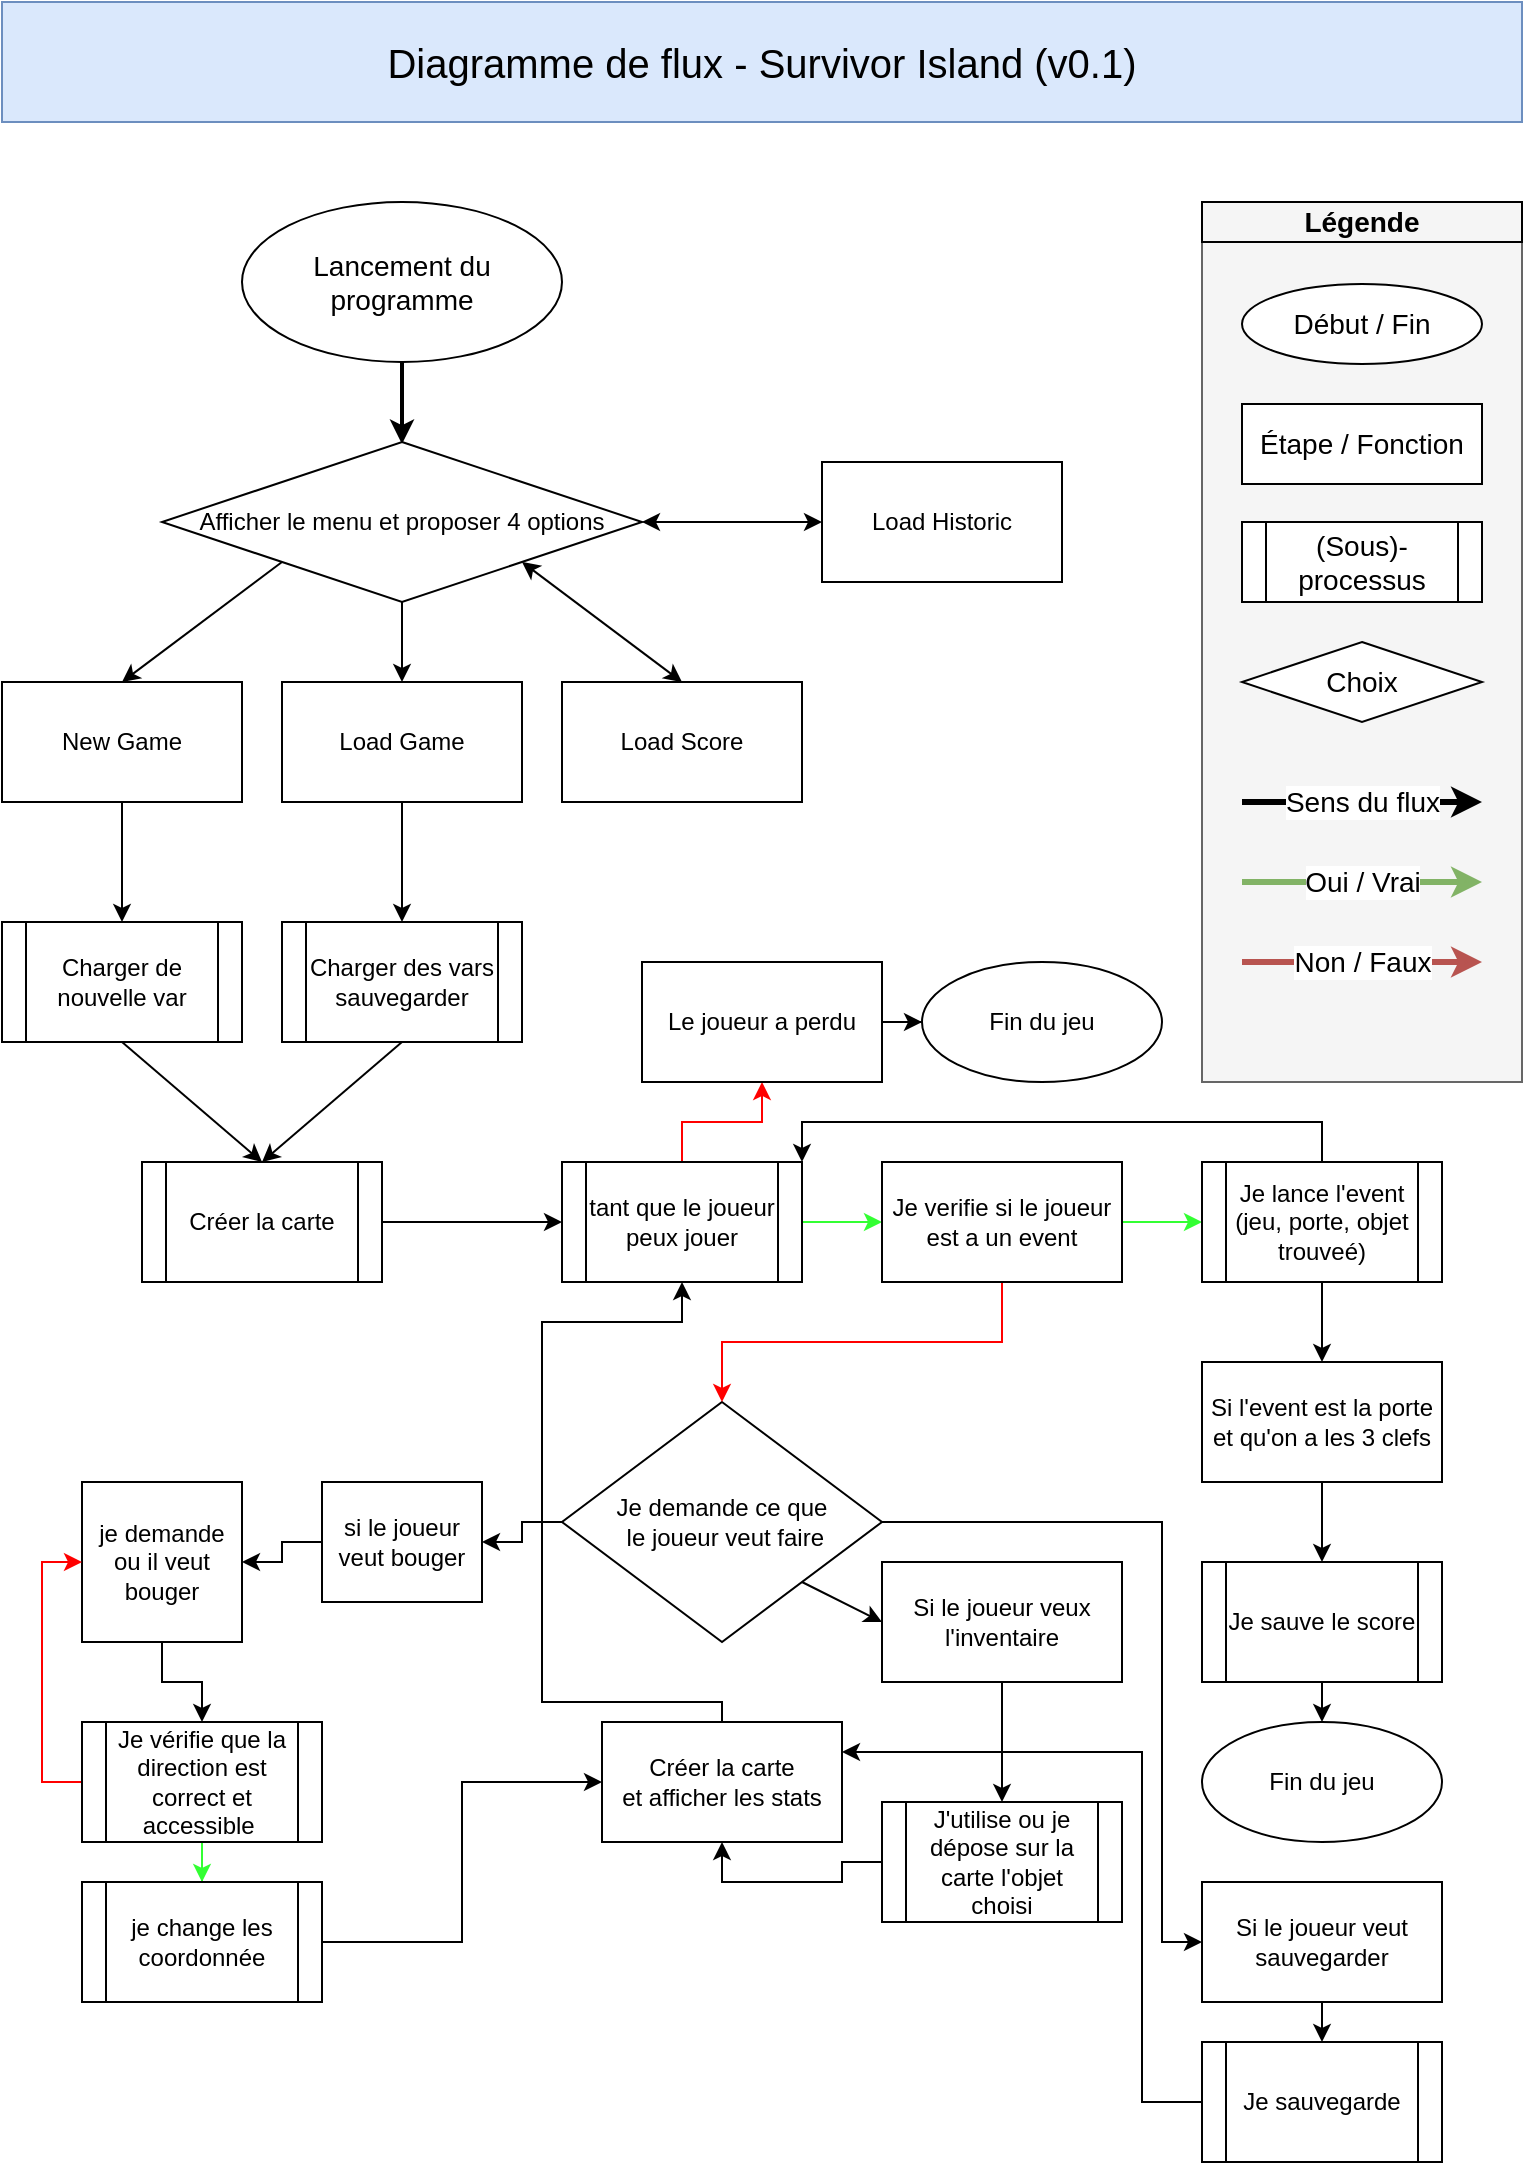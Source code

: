<mxfile version="13.4.4" type="github">
  <diagram id="AzEIsDcafKTdZ0FQHEe2" name="Main">
    <mxGraphModel dx="1038" dy="548" grid="1" gridSize="10" guides="1" tooltips="1" connect="1" arrows="1" fold="1" page="1" pageScale="1" pageWidth="827" pageHeight="1169" math="0" shadow="0">
      <root>
        <mxCell id="0" />
        <mxCell id="1" parent="0" />
        <mxCell id="J1IrTUOo9NOY3ZXj8_wb-12" value="" style="rounded=0;whiteSpace=wrap;html=1;fontSize=14;fillColor=#f5f5f5;strokeColor=#666666;fontColor=#333333;" parent="1" vertex="1">
          <mxGeometry x="640" y="120" width="160" height="440" as="geometry" />
        </mxCell>
        <mxCell id="J1IrTUOo9NOY3ZXj8_wb-1" value="Diagramme de flux - Survivor Island (v0.1)" style="text;html=1;strokeColor=#6c8ebf;fillColor=#dae8fc;align=center;verticalAlign=middle;whiteSpace=wrap;rounded=0;fontSize=20;" parent="1" vertex="1">
          <mxGeometry x="40" y="20" width="760" height="60" as="geometry" />
        </mxCell>
        <mxCell id="J1IrTUOo9NOY3ZXj8_wb-2" value="Début / Fin" style="ellipse;whiteSpace=wrap;html=1;fontSize=14;" parent="1" vertex="1">
          <mxGeometry x="660" y="161" width="120" height="40" as="geometry" />
        </mxCell>
        <mxCell id="J1IrTUOo9NOY3ZXj8_wb-3" value="Étape / Fonction" style="rounded=0;whiteSpace=wrap;html=1;fontSize=14;" parent="1" vertex="1">
          <mxGeometry x="660" y="221" width="120" height="40" as="geometry" />
        </mxCell>
        <mxCell id="J1IrTUOo9NOY3ZXj8_wb-4" value="Choix" style="rhombus;whiteSpace=wrap;html=1;fontSize=14;" parent="1" vertex="1">
          <mxGeometry x="660" y="340" width="120" height="40" as="geometry" />
        </mxCell>
        <mxCell id="J1IrTUOo9NOY3ZXj8_wb-6" value="Sens du flux" style="endArrow=classic;html=1;fontSize=14;strokeWidth=3;" parent="1" edge="1">
          <mxGeometry width="50" height="50" relative="1" as="geometry">
            <mxPoint x="660" y="420" as="sourcePoint" />
            <mxPoint x="780" y="420" as="targetPoint" />
          </mxGeometry>
        </mxCell>
        <mxCell id="J1IrTUOo9NOY3ZXj8_wb-7" value="&lt;div&gt;Oui / Vrai&lt;/div&gt;" style="endArrow=classic;html=1;fontSize=14;fillColor=#d5e8d4;strokeColor=#82b366;strokeWidth=3;" parent="1" edge="1">
          <mxGeometry width="50" height="50" relative="1" as="geometry">
            <mxPoint x="660" y="460" as="sourcePoint" />
            <mxPoint x="780" y="460" as="targetPoint" />
          </mxGeometry>
        </mxCell>
        <mxCell id="J1IrTUOo9NOY3ZXj8_wb-11" value="Non / Faux" style="endArrow=classic;html=1;fontSize=14;fillColor=#f8cecc;strokeColor=#b85450;strokeWidth=3;" parent="1" edge="1">
          <mxGeometry width="50" height="50" relative="1" as="geometry">
            <mxPoint x="660" y="500" as="sourcePoint" />
            <mxPoint x="780" y="500" as="targetPoint" />
          </mxGeometry>
        </mxCell>
        <mxCell id="J1IrTUOo9NOY3ZXj8_wb-13" value="Légende" style="text;html=1;strokeColor=#000000;fillColor=none;align=center;verticalAlign=middle;whiteSpace=wrap;rounded=0;fontSize=14;fontStyle=1" parent="1" vertex="1">
          <mxGeometry x="640" y="120" width="160" height="20" as="geometry" />
        </mxCell>
        <mxCell id="J1IrTUOo9NOY3ZXj8_wb-15" value="Lancement du programme" style="ellipse;whiteSpace=wrap;html=1;fontSize=14;" parent="1" vertex="1">
          <mxGeometry x="160" y="120" width="160" height="80" as="geometry" />
        </mxCell>
        <mxCell id="J1IrTUOo9NOY3ZXj8_wb-19" value="" style="endArrow=classic;html=1;fontSize=14;strokeWidth=2;exitX=0.5;exitY=1;exitDx=0;exitDy=0;entryX=0.5;entryY=0;entryDx=0;entryDy=0;" parent="1" source="J1IrTUOo9NOY3ZXj8_wb-15" edge="1">
          <mxGeometry width="50" height="50" relative="1" as="geometry">
            <mxPoint x="390" y="180.5" as="sourcePoint" />
            <mxPoint x="240" y="241" as="targetPoint" />
          </mxGeometry>
        </mxCell>
        <mxCell id="i5pnl8YPn5c8DjLy_5TZ-1" value="(Sous)-processus" style="shape=process;whiteSpace=wrap;html=1;backgroundOutline=1;fontSize=14;" parent="1" vertex="1">
          <mxGeometry x="660" y="280" width="120" height="40" as="geometry" />
        </mxCell>
        <mxCell id="OEOKQI-eKIe9LrGtlkYa-2" value="Afficher le menu et proposer 4 options" style="rhombus;whiteSpace=wrap;html=1;" parent="1" vertex="1">
          <mxGeometry x="120" y="240" width="240" height="80" as="geometry" />
        </mxCell>
        <mxCell id="OEOKQI-eKIe9LrGtlkYa-6" value="" style="endArrow=classic;html=1;exitX=0.5;exitY=1;exitDx=0;exitDy=0;entryX=0.5;entryY=0;entryDx=0;entryDy=0;" parent="1" source="OEOKQI-eKIe9LrGtlkYa-2" target="5nfX74ZdlAHGsx7aPMXG-9" edge="1">
          <mxGeometry width="50" height="50" relative="1" as="geometry">
            <mxPoint x="390" y="380" as="sourcePoint" />
            <mxPoint x="240" y="360" as="targetPoint" />
          </mxGeometry>
        </mxCell>
        <mxCell id="OEOKQI-eKIe9LrGtlkYa-7" value="" style="endArrow=classic;html=1;entryX=0.5;entryY=0;entryDx=0;entryDy=0;exitX=0;exitY=1;exitDx=0;exitDy=0;" parent="1" source="OEOKQI-eKIe9LrGtlkYa-2" target="5nfX74ZdlAHGsx7aPMXG-11" edge="1">
          <mxGeometry width="50" height="50" relative="1" as="geometry">
            <mxPoint x="390" y="380" as="sourcePoint" />
            <mxPoint x="100" y="360" as="targetPoint" />
          </mxGeometry>
        </mxCell>
        <mxCell id="OEOKQI-eKIe9LrGtlkYa-8" value="" style="endArrow=classic;startArrow=classic;html=1;entryX=1;entryY=1;entryDx=0;entryDy=0;exitX=0.5;exitY=0;exitDx=0;exitDy=0;" parent="1" source="5nfX74ZdlAHGsx7aPMXG-8" target="OEOKQI-eKIe9LrGtlkYa-2" edge="1">
          <mxGeometry width="50" height="50" relative="1" as="geometry">
            <mxPoint x="380" y="360" as="sourcePoint" />
            <mxPoint x="440" y="330" as="targetPoint" />
          </mxGeometry>
        </mxCell>
        <mxCell id="OEOKQI-eKIe9LrGtlkYa-9" value="Charger de nouvelle var" style="shape=process;whiteSpace=wrap;html=1;backgroundOutline=1;" parent="1" vertex="1">
          <mxGeometry x="40" y="480" width="120" height="60" as="geometry" />
        </mxCell>
        <mxCell id="OEOKQI-eKIe9LrGtlkYa-10" value="Charger des vars sauvegarder" style="shape=process;whiteSpace=wrap;html=1;backgroundOutline=1;" parent="1" vertex="1">
          <mxGeometry x="180" y="480" width="120" height="60" as="geometry" />
        </mxCell>
        <mxCell id="OEOKQI-eKIe9LrGtlkYa-11" value="" style="endArrow=classic;html=1;exitX=0.5;exitY=1;exitDx=0;exitDy=0;entryX=0.5;entryY=0;entryDx=0;entryDy=0;" parent="1" source="5nfX74ZdlAHGsx7aPMXG-9" target="OEOKQI-eKIe9LrGtlkYa-10" edge="1">
          <mxGeometry width="50" height="50" relative="1" as="geometry">
            <mxPoint x="240" y="420" as="sourcePoint" />
            <mxPoint x="440" y="530" as="targetPoint" />
          </mxGeometry>
        </mxCell>
        <mxCell id="OEOKQI-eKIe9LrGtlkYa-12" value="" style="endArrow=classic;html=1;exitX=0.5;exitY=1;exitDx=0;exitDy=0;entryX=0.5;entryY=0;entryDx=0;entryDy=0;" parent="1" source="5nfX74ZdlAHGsx7aPMXG-11" target="OEOKQI-eKIe9LrGtlkYa-9" edge="1">
          <mxGeometry width="50" height="50" relative="1" as="geometry">
            <mxPoint x="100" y="420" as="sourcePoint" />
            <mxPoint x="250" y="490" as="targetPoint" />
          </mxGeometry>
        </mxCell>
        <mxCell id="OEOKQI-eKIe9LrGtlkYa-13" value="Créer la carte" style="shape=process;whiteSpace=wrap;html=1;backgroundOutline=1;" parent="1" vertex="1">
          <mxGeometry x="110" y="600" width="120" height="60" as="geometry" />
        </mxCell>
        <mxCell id="OEOKQI-eKIe9LrGtlkYa-15" value="" style="endArrow=classic;html=1;entryX=0.5;entryY=0;entryDx=0;entryDy=0;exitX=0.5;exitY=1;exitDx=0;exitDy=0;" parent="1" source="OEOKQI-eKIe9LrGtlkYa-10" target="OEOKQI-eKIe9LrGtlkYa-13" edge="1">
          <mxGeometry width="50" height="50" relative="1" as="geometry">
            <mxPoint x="390" y="680" as="sourcePoint" />
            <mxPoint x="440" y="630" as="targetPoint" />
          </mxGeometry>
        </mxCell>
        <mxCell id="OEOKQI-eKIe9LrGtlkYa-16" value="" style="endArrow=classic;html=1;entryX=0.5;entryY=0;entryDx=0;entryDy=0;exitX=0.5;exitY=1;exitDx=0;exitDy=0;" parent="1" source="OEOKQI-eKIe9LrGtlkYa-9" target="OEOKQI-eKIe9LrGtlkYa-13" edge="1">
          <mxGeometry width="50" height="50" relative="1" as="geometry">
            <mxPoint x="250" y="550" as="sourcePoint" />
            <mxPoint x="180" y="610" as="targetPoint" />
          </mxGeometry>
        </mxCell>
        <mxCell id="5nfX74ZdlAHGsx7aPMXG-21" style="edgeStyle=orthogonalEdgeStyle;rounded=0;orthogonalLoop=1;jettySize=auto;html=1;strokeColor=#33FF33;" parent="1" source="OEOKQI-eKIe9LrGtlkYa-17" target="5nfX74ZdlAHGsx7aPMXG-20" edge="1">
          <mxGeometry relative="1" as="geometry" />
        </mxCell>
        <mxCell id="5nfX74ZdlAHGsx7aPMXG-27" style="edgeStyle=orthogonalEdgeStyle;rounded=0;orthogonalLoop=1;jettySize=auto;html=1;entryX=0.5;entryY=1;entryDx=0;entryDy=0;strokeColor=#FF0000;" parent="1" source="OEOKQI-eKIe9LrGtlkYa-17" target="5nfX74ZdlAHGsx7aPMXG-26" edge="1">
          <mxGeometry relative="1" as="geometry" />
        </mxCell>
        <mxCell id="OEOKQI-eKIe9LrGtlkYa-17" value="tant que le joueur peux jouer" style="shape=process;whiteSpace=wrap;html=1;backgroundOutline=1;" parent="1" vertex="1">
          <mxGeometry x="320" y="600" width="120" height="60" as="geometry" />
        </mxCell>
        <mxCell id="OEOKQI-eKIe9LrGtlkYa-18" value="" style="endArrow=classic;html=1;exitX=1;exitY=0.5;exitDx=0;exitDy=0;entryX=0;entryY=0.5;entryDx=0;entryDy=0;" parent="1" source="OEOKQI-eKIe9LrGtlkYa-13" target="OEOKQI-eKIe9LrGtlkYa-17" edge="1">
          <mxGeometry width="50" height="50" relative="1" as="geometry">
            <mxPoint x="390" y="780" as="sourcePoint" />
            <mxPoint x="440" y="730" as="targetPoint" />
          </mxGeometry>
        </mxCell>
        <mxCell id="5nfX74ZdlAHGsx7aPMXG-4" style="edgeStyle=orthogonalEdgeStyle;rounded=0;orthogonalLoop=1;jettySize=auto;html=1;entryX=1;entryY=0.5;entryDx=0;entryDy=0;" parent="1" source="OEOKQI-eKIe9LrGtlkYa-20" target="5nfX74ZdlAHGsx7aPMXG-3" edge="1">
          <mxGeometry relative="1" as="geometry" />
        </mxCell>
        <mxCell id="5nfX74ZdlAHGsx7aPMXG-42" style="edgeStyle=orthogonalEdgeStyle;rounded=0;orthogonalLoop=1;jettySize=auto;html=1;entryX=0;entryY=0.5;entryDx=0;entryDy=0;strokeColor=#000000;" parent="1" source="OEOKQI-eKIe9LrGtlkYa-20" target="5nfX74ZdlAHGsx7aPMXG-39" edge="1">
          <mxGeometry relative="1" as="geometry">
            <Array as="points">
              <mxPoint x="620" y="780" />
              <mxPoint x="620" y="990" />
            </Array>
          </mxGeometry>
        </mxCell>
        <mxCell id="OEOKQI-eKIe9LrGtlkYa-20" value="Je demande ce que&lt;br&gt;&amp;nbsp;le joueur veut faire" style="rhombus;whiteSpace=wrap;html=1;" parent="1" vertex="1">
          <mxGeometry x="320" y="720" width="160" height="120" as="geometry" />
        </mxCell>
        <mxCell id="5nfX74ZdlAHGsx7aPMXG-6" style="edgeStyle=orthogonalEdgeStyle;rounded=0;orthogonalLoop=1;jettySize=auto;html=1;" parent="1" source="5nfX74ZdlAHGsx7aPMXG-3" target="5nfX74ZdlAHGsx7aPMXG-5" edge="1">
          <mxGeometry relative="1" as="geometry" />
        </mxCell>
        <mxCell id="5nfX74ZdlAHGsx7aPMXG-3" value="si le joueur veut bouger" style="rounded=0;whiteSpace=wrap;html=1;" parent="1" vertex="1">
          <mxGeometry x="200" y="760" width="80" height="60" as="geometry" />
        </mxCell>
        <mxCell id="5nfX74ZdlAHGsx7aPMXG-12" style="edgeStyle=orthogonalEdgeStyle;rounded=0;orthogonalLoop=1;jettySize=auto;html=1;" parent="1" source="5nfX74ZdlAHGsx7aPMXG-5" target="5nfX74ZdlAHGsx7aPMXG-7" edge="1">
          <mxGeometry relative="1" as="geometry" />
        </mxCell>
        <mxCell id="5nfX74ZdlAHGsx7aPMXG-5" value="je demande ou il veut bouger" style="whiteSpace=wrap;html=1;aspect=fixed;" parent="1" vertex="1">
          <mxGeometry x="80" y="760" width="80" height="80" as="geometry" />
        </mxCell>
        <mxCell id="5nfX74ZdlAHGsx7aPMXG-13" style="edgeStyle=orthogonalEdgeStyle;rounded=0;orthogonalLoop=1;jettySize=auto;html=1;entryX=0;entryY=0.5;entryDx=0;entryDy=0;fillColor=#f8cecc;strokeColor=#FF0000;" parent="1" source="5nfX74ZdlAHGsx7aPMXG-7" target="5nfX74ZdlAHGsx7aPMXG-5" edge="1">
          <mxGeometry relative="1" as="geometry">
            <Array as="points">
              <mxPoint x="60" y="910" />
              <mxPoint x="60" y="800" />
            </Array>
          </mxGeometry>
        </mxCell>
        <mxCell id="5nfX74ZdlAHGsx7aPMXG-16" style="edgeStyle=orthogonalEdgeStyle;rounded=0;orthogonalLoop=1;jettySize=auto;html=1;strokeColor=#33FF33;" parent="1" source="5nfX74ZdlAHGsx7aPMXG-7" target="5nfX74ZdlAHGsx7aPMXG-14" edge="1">
          <mxGeometry relative="1" as="geometry" />
        </mxCell>
        <mxCell id="5nfX74ZdlAHGsx7aPMXG-7" value="Je vérifie que la direction est correct et accessible&amp;nbsp;" style="shape=process;whiteSpace=wrap;html=1;backgroundOutline=1;" parent="1" vertex="1">
          <mxGeometry x="80" y="880" width="120" height="60" as="geometry" />
        </mxCell>
        <mxCell id="5nfX74ZdlAHGsx7aPMXG-8" value="&lt;span&gt;Load Score&lt;/span&gt;" style="rounded=0;whiteSpace=wrap;html=1;" parent="1" vertex="1">
          <mxGeometry x="320" y="360" width="120" height="60" as="geometry" />
        </mxCell>
        <mxCell id="5nfX74ZdlAHGsx7aPMXG-9" value="Load Game" style="rounded=0;whiteSpace=wrap;html=1;" parent="1" vertex="1">
          <mxGeometry x="180" y="360" width="120" height="60" as="geometry" />
        </mxCell>
        <mxCell id="5nfX74ZdlAHGsx7aPMXG-11" value="New Game" style="rounded=0;whiteSpace=wrap;html=1;" parent="1" vertex="1">
          <mxGeometry x="40" y="360" width="120" height="60" as="geometry" />
        </mxCell>
        <mxCell id="5nfX74ZdlAHGsx7aPMXG-17" style="edgeStyle=orthogonalEdgeStyle;rounded=0;orthogonalLoop=1;jettySize=auto;html=1;entryX=0;entryY=0.5;entryDx=0;entryDy=0;" parent="1" source="5nfX74ZdlAHGsx7aPMXG-14" target="5nfX74ZdlAHGsx7aPMXG-15" edge="1">
          <mxGeometry relative="1" as="geometry" />
        </mxCell>
        <mxCell id="5nfX74ZdlAHGsx7aPMXG-14" value="je change les coordonnée" style="shape=process;whiteSpace=wrap;html=1;backgroundOutline=1;" parent="1" vertex="1">
          <mxGeometry x="80" y="960" width="120" height="60" as="geometry" />
        </mxCell>
        <mxCell id="5nfX74ZdlAHGsx7aPMXG-18" style="edgeStyle=orthogonalEdgeStyle;rounded=0;orthogonalLoop=1;jettySize=auto;html=1;strokeColor=#000000;" parent="1" source="5nfX74ZdlAHGsx7aPMXG-15" edge="1">
          <mxGeometry relative="1" as="geometry">
            <mxPoint x="380" y="660" as="targetPoint" />
            <Array as="points">
              <mxPoint x="400" y="870" />
              <mxPoint x="310" y="870" />
              <mxPoint x="310" y="680" />
              <mxPoint x="380" y="680" />
              <mxPoint x="380" y="660" />
            </Array>
          </mxGeometry>
        </mxCell>
        <mxCell id="5nfX74ZdlAHGsx7aPMXG-15" value="Créer la carte&lt;br&gt;et afficher les stats" style="rounded=0;whiteSpace=wrap;html=1;" parent="1" vertex="1">
          <mxGeometry x="340" y="880" width="120" height="60" as="geometry" />
        </mxCell>
        <mxCell id="5nfX74ZdlAHGsx7aPMXG-22" style="edgeStyle=orthogonalEdgeStyle;rounded=0;orthogonalLoop=1;jettySize=auto;html=1;entryX=0.5;entryY=0;entryDx=0;entryDy=0;strokeColor=#FF0000;" parent="1" source="5nfX74ZdlAHGsx7aPMXG-20" target="OEOKQI-eKIe9LrGtlkYa-20" edge="1">
          <mxGeometry relative="1" as="geometry" />
        </mxCell>
        <mxCell id="5nfX74ZdlAHGsx7aPMXG-24" style="edgeStyle=orthogonalEdgeStyle;rounded=0;orthogonalLoop=1;jettySize=auto;html=1;strokeColor=#33FF33;" parent="1" source="5nfX74ZdlAHGsx7aPMXG-20" target="5nfX74ZdlAHGsx7aPMXG-23" edge="1">
          <mxGeometry relative="1" as="geometry" />
        </mxCell>
        <mxCell id="5nfX74ZdlAHGsx7aPMXG-20" value="Je verifie si le joueur est a un event" style="rounded=0;whiteSpace=wrap;html=1;" parent="1" vertex="1">
          <mxGeometry x="480" y="600" width="120" height="60" as="geometry" />
        </mxCell>
        <mxCell id="5nfX74ZdlAHGsx7aPMXG-30" style="edgeStyle=orthogonalEdgeStyle;rounded=0;orthogonalLoop=1;jettySize=auto;html=1;entryX=1;entryY=0;entryDx=0;entryDy=0;strokeColor=#000000;" parent="1" source="5nfX74ZdlAHGsx7aPMXG-23" target="OEOKQI-eKIe9LrGtlkYa-17" edge="1">
          <mxGeometry relative="1" as="geometry">
            <Array as="points">
              <mxPoint x="700" y="580" />
              <mxPoint x="440" y="580" />
            </Array>
          </mxGeometry>
        </mxCell>
        <mxCell id="5nfX74ZdlAHGsx7aPMXG-32" style="edgeStyle=orthogonalEdgeStyle;rounded=0;orthogonalLoop=1;jettySize=auto;html=1;entryX=0.5;entryY=0;entryDx=0;entryDy=0;strokeColor=#000000;" parent="1" source="5nfX74ZdlAHGsx7aPMXG-23" target="5nfX74ZdlAHGsx7aPMXG-31" edge="1">
          <mxGeometry relative="1" as="geometry" />
        </mxCell>
        <mxCell id="5nfX74ZdlAHGsx7aPMXG-23" value="Je lance l&#39;event&lt;br&gt;(jeu, porte, objet trouveé)" style="shape=process;whiteSpace=wrap;html=1;backgroundOutline=1;" parent="1" vertex="1">
          <mxGeometry x="640" y="600" width="120" height="60" as="geometry" />
        </mxCell>
        <mxCell id="5nfX74ZdlAHGsx7aPMXG-29" style="edgeStyle=orthogonalEdgeStyle;rounded=0;orthogonalLoop=1;jettySize=auto;html=1;" parent="1" source="5nfX74ZdlAHGsx7aPMXG-26" target="5nfX74ZdlAHGsx7aPMXG-28" edge="1">
          <mxGeometry relative="1" as="geometry" />
        </mxCell>
        <mxCell id="5nfX74ZdlAHGsx7aPMXG-26" value="Le joueur a perdu" style="rounded=0;whiteSpace=wrap;html=1;" parent="1" vertex="1">
          <mxGeometry x="360" y="500" width="120" height="60" as="geometry" />
        </mxCell>
        <mxCell id="5nfX74ZdlAHGsx7aPMXG-28" value="Fin du jeu" style="ellipse;whiteSpace=wrap;html=1;" parent="1" vertex="1">
          <mxGeometry x="500" y="500" width="120" height="60" as="geometry" />
        </mxCell>
        <mxCell id="5nfX74ZdlAHGsx7aPMXG-33" style="edgeStyle=orthogonalEdgeStyle;rounded=0;orthogonalLoop=1;jettySize=auto;html=1;strokeColor=#000000;entryX=0.5;entryY=0;entryDx=0;entryDy=0;" parent="1" source="5nfX74ZdlAHGsx7aPMXG-31" target="5nfX74ZdlAHGsx7aPMXG-36" edge="1">
          <mxGeometry relative="1" as="geometry">
            <mxPoint x="700" y="800" as="targetPoint" />
          </mxGeometry>
        </mxCell>
        <mxCell id="5nfX74ZdlAHGsx7aPMXG-31" value="Si l&#39;event est la porte et qu&#39;on a les 3 clefs" style="rounded=0;whiteSpace=wrap;html=1;" parent="1" vertex="1">
          <mxGeometry x="640" y="700" width="120" height="60" as="geometry" />
        </mxCell>
        <mxCell id="5nfX74ZdlAHGsx7aPMXG-36" value="Je sauve le score" style="shape=process;whiteSpace=wrap;html=1;backgroundOutline=1;" parent="1" vertex="1">
          <mxGeometry x="640" y="800" width="120" height="60" as="geometry" />
        </mxCell>
        <mxCell id="5nfX74ZdlAHGsx7aPMXG-37" value="Fin du jeu" style="ellipse;whiteSpace=wrap;html=1;" parent="1" vertex="1">
          <mxGeometry x="640" y="880" width="120" height="60" as="geometry" />
        </mxCell>
        <mxCell id="5nfX74ZdlAHGsx7aPMXG-38" value="" style="endArrow=classic;html=1;strokeColor=#000000;exitX=0.5;exitY=1;exitDx=0;exitDy=0;entryX=0.5;entryY=0;entryDx=0;entryDy=0;" parent="1" source="5nfX74ZdlAHGsx7aPMXG-36" target="5nfX74ZdlAHGsx7aPMXG-37" edge="1">
          <mxGeometry width="50" height="50" relative="1" as="geometry">
            <mxPoint x="440" y="840" as="sourcePoint" />
            <mxPoint x="490" y="790" as="targetPoint" />
          </mxGeometry>
        </mxCell>
        <mxCell id="5nfX74ZdlAHGsx7aPMXG-39" value="Si le joueur veut sauvegarder" style="rounded=0;whiteSpace=wrap;html=1;" parent="1" vertex="1">
          <mxGeometry x="640" y="960" width="120" height="60" as="geometry" />
        </mxCell>
        <mxCell id="5nfX74ZdlAHGsx7aPMXG-44" style="edgeStyle=orthogonalEdgeStyle;rounded=0;orthogonalLoop=1;jettySize=auto;html=1;entryX=1;entryY=0.25;entryDx=0;entryDy=0;strokeColor=#000000;" parent="1" source="5nfX74ZdlAHGsx7aPMXG-40" target="5nfX74ZdlAHGsx7aPMXG-15" edge="1">
          <mxGeometry relative="1" as="geometry">
            <Array as="points">
              <mxPoint x="610" y="1070" />
              <mxPoint x="610" y="895" />
            </Array>
          </mxGeometry>
        </mxCell>
        <mxCell id="5nfX74ZdlAHGsx7aPMXG-40" value="Je sauvegarde" style="shape=process;whiteSpace=wrap;html=1;backgroundOutline=1;" parent="1" vertex="1">
          <mxGeometry x="640" y="1040" width="120" height="60" as="geometry" />
        </mxCell>
        <mxCell id="5nfX74ZdlAHGsx7aPMXG-41" value="" style="endArrow=classic;html=1;strokeColor=#000000;exitX=0.5;exitY=1;exitDx=0;exitDy=0;entryX=0.5;entryY=0;entryDx=0;entryDy=0;" parent="1" source="5nfX74ZdlAHGsx7aPMXG-39" target="5nfX74ZdlAHGsx7aPMXG-40" edge="1">
          <mxGeometry width="50" height="50" relative="1" as="geometry">
            <mxPoint x="440" y="1110" as="sourcePoint" />
            <mxPoint x="490" y="1060" as="targetPoint" />
          </mxGeometry>
        </mxCell>
        <mxCell id="5nfX74ZdlAHGsx7aPMXG-48" style="edgeStyle=orthogonalEdgeStyle;rounded=0;orthogonalLoop=1;jettySize=auto;html=1;entryX=0.5;entryY=0;entryDx=0;entryDy=0;strokeColor=#000000;" parent="1" source="5nfX74ZdlAHGsx7aPMXG-45" target="5nfX74ZdlAHGsx7aPMXG-47" edge="1">
          <mxGeometry relative="1" as="geometry" />
        </mxCell>
        <mxCell id="5nfX74ZdlAHGsx7aPMXG-45" value="Si le joueur veux l&#39;inventaire" style="rounded=0;whiteSpace=wrap;html=1;" parent="1" vertex="1">
          <mxGeometry x="480" y="800" width="120" height="60" as="geometry" />
        </mxCell>
        <mxCell id="5nfX74ZdlAHGsx7aPMXG-46" value="" style="endArrow=classic;html=1;strokeColor=#000000;exitX=1;exitY=1;exitDx=0;exitDy=0;entryX=0;entryY=0.5;entryDx=0;entryDy=0;" parent="1" source="OEOKQI-eKIe9LrGtlkYa-20" target="5nfX74ZdlAHGsx7aPMXG-45" edge="1">
          <mxGeometry width="50" height="50" relative="1" as="geometry">
            <mxPoint x="440" y="920" as="sourcePoint" />
            <mxPoint x="490" y="870" as="targetPoint" />
          </mxGeometry>
        </mxCell>
        <mxCell id="5nfX74ZdlAHGsx7aPMXG-49" style="edgeStyle=orthogonalEdgeStyle;rounded=0;orthogonalLoop=1;jettySize=auto;html=1;entryX=0.5;entryY=1;entryDx=0;entryDy=0;strokeColor=#000000;" parent="1" source="5nfX74ZdlAHGsx7aPMXG-47" target="5nfX74ZdlAHGsx7aPMXG-15" edge="1">
          <mxGeometry relative="1" as="geometry" />
        </mxCell>
        <mxCell id="5nfX74ZdlAHGsx7aPMXG-47" value="J&#39;utilise ou je dépose sur la carte l&#39;objet choisi" style="shape=process;whiteSpace=wrap;html=1;backgroundOutline=1;" parent="1" vertex="1">
          <mxGeometry x="480" y="920" width="120" height="60" as="geometry" />
        </mxCell>
        <mxCell id="SASHZpyB4dPOQnxKUacI-1" value="" style="endArrow=classic;startArrow=classic;html=1;entryX=1;entryY=0.5;entryDx=0;entryDy=0;exitX=0;exitY=0.5;exitDx=0;exitDy=0;" parent="1" source="SASHZpyB4dPOQnxKUacI-2" target="OEOKQI-eKIe9LrGtlkYa-2" edge="1">
          <mxGeometry width="50" height="50" relative="1" as="geometry">
            <mxPoint x="510" y="241" as="sourcePoint" />
            <mxPoint x="430" y="181" as="targetPoint" />
          </mxGeometry>
        </mxCell>
        <mxCell id="SASHZpyB4dPOQnxKUacI-2" value="&lt;span&gt;Load Historic&lt;/span&gt;" style="rounded=0;whiteSpace=wrap;html=1;" parent="1" vertex="1">
          <mxGeometry x="450" y="250" width="120" height="60" as="geometry" />
        </mxCell>
      </root>
    </mxGraphModel>
  </diagram>
</mxfile>
